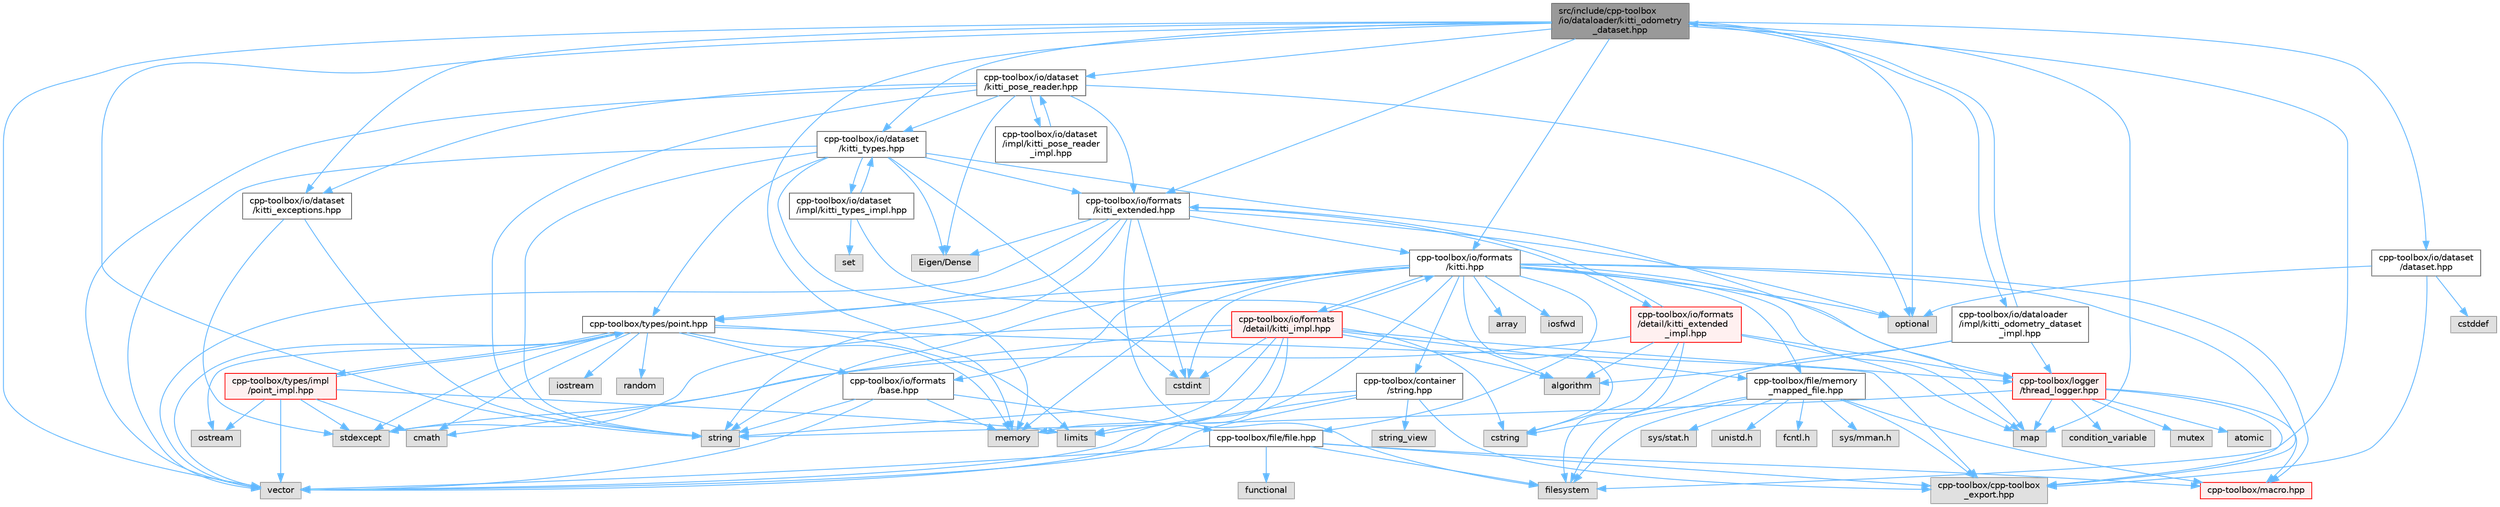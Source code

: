 digraph "src/include/cpp-toolbox/io/dataloader/kitti_odometry_dataset.hpp"
{
 // LATEX_PDF_SIZE
  bgcolor="transparent";
  edge [fontname=Helvetica,fontsize=10,labelfontname=Helvetica,labelfontsize=10];
  node [fontname=Helvetica,fontsize=10,shape=box,height=0.2,width=0.4];
  Node1 [id="Node000001",label="src/include/cpp-toolbox\l/io/dataloader/kitti_odometry\l_dataset.hpp",height=0.2,width=0.4,color="gray40", fillcolor="grey60", style="filled", fontcolor="black",tooltip=" "];
  Node1 -> Node2 [id="edge1_Node000001_Node000002",color="steelblue1",style="solid",tooltip=" "];
  Node2 [id="Node000002",label="cpp-toolbox/io/dataset\l/dataset.hpp",height=0.2,width=0.4,color="grey40", fillcolor="white", style="filled",URL="$dataset_8hpp.html",tooltip=" "];
  Node2 -> Node3 [id="edge2_Node000002_Node000003",color="steelblue1",style="solid",tooltip=" "];
  Node3 [id="Node000003",label="cstddef",height=0.2,width=0.4,color="grey60", fillcolor="#E0E0E0", style="filled",tooltip=" "];
  Node2 -> Node4 [id="edge3_Node000002_Node000004",color="steelblue1",style="solid",tooltip=" "];
  Node4 [id="Node000004",label="optional",height=0.2,width=0.4,color="grey60", fillcolor="#E0E0E0", style="filled",tooltip=" "];
  Node2 -> Node5 [id="edge4_Node000002_Node000005",color="steelblue1",style="solid",tooltip=" "];
  Node5 [id="Node000005",label="cpp-toolbox/cpp-toolbox\l_export.hpp",height=0.2,width=0.4,color="grey60", fillcolor="#E0E0E0", style="filled",tooltip=" "];
  Node1 -> Node6 [id="edge5_Node000001_Node000006",color="steelblue1",style="solid",tooltip=" "];
  Node6 [id="Node000006",label="cpp-toolbox/io/dataset\l/kitti_types.hpp",height=0.2,width=0.4,color="grey40", fillcolor="white", style="filled",URL="$kitti__types_8hpp.html",tooltip=" "];
  Node6 -> Node7 [id="edge6_Node000006_Node000007",color="steelblue1",style="solid",tooltip=" "];
  Node7 [id="Node000007",label="cpp-toolbox/types/point.hpp",height=0.2,width=0.4,color="grey40", fillcolor="white", style="filled",URL="$point_8hpp.html",tooltip=" "];
  Node7 -> Node8 [id="edge7_Node000007_Node000008",color="steelblue1",style="solid",tooltip=" "];
  Node8 [id="Node000008",label="cmath",height=0.2,width=0.4,color="grey60", fillcolor="#E0E0E0", style="filled",tooltip=" "];
  Node7 -> Node9 [id="edge8_Node000007_Node000009",color="steelblue1",style="solid",tooltip=" "];
  Node9 [id="Node000009",label="iostream",height=0.2,width=0.4,color="grey60", fillcolor="#E0E0E0", style="filled",tooltip=" "];
  Node7 -> Node10 [id="edge9_Node000007_Node000010",color="steelblue1",style="solid",tooltip=" "];
  Node10 [id="Node000010",label="limits",height=0.2,width=0.4,color="grey60", fillcolor="#E0E0E0", style="filled",tooltip=" "];
  Node7 -> Node11 [id="edge10_Node000007_Node000011",color="steelblue1",style="solid",tooltip=" "];
  Node11 [id="Node000011",label="memory",height=0.2,width=0.4,color="grey60", fillcolor="#E0E0E0", style="filled",tooltip=" "];
  Node7 -> Node12 [id="edge11_Node000007_Node000012",color="steelblue1",style="solid",tooltip=" "];
  Node12 [id="Node000012",label="ostream",height=0.2,width=0.4,color="grey60", fillcolor="#E0E0E0", style="filled",tooltip=" "];
  Node7 -> Node13 [id="edge12_Node000007_Node000013",color="steelblue1",style="solid",tooltip=" "];
  Node13 [id="Node000013",label="random",height=0.2,width=0.4,color="grey60", fillcolor="#E0E0E0", style="filled",tooltip=" "];
  Node7 -> Node14 [id="edge13_Node000007_Node000014",color="steelblue1",style="solid",tooltip=" "];
  Node14 [id="Node000014",label="stdexcept",height=0.2,width=0.4,color="grey60", fillcolor="#E0E0E0", style="filled",tooltip=" "];
  Node7 -> Node15 [id="edge14_Node000007_Node000015",color="steelblue1",style="solid",tooltip=" "];
  Node15 [id="Node000015",label="vector",height=0.2,width=0.4,color="grey60", fillcolor="#E0E0E0", style="filled",tooltip=" "];
  Node7 -> Node5 [id="edge15_Node000007_Node000005",color="steelblue1",style="solid",tooltip=" "];
  Node7 -> Node16 [id="edge16_Node000007_Node000016",color="steelblue1",style="solid",tooltip=" "];
  Node16 [id="Node000016",label="cpp-toolbox/io/formats\l/base.hpp",height=0.2,width=0.4,color="grey40", fillcolor="white", style="filled",URL="$io_2formats_2base_8hpp.html",tooltip=" "];
  Node16 -> Node11 [id="edge17_Node000016_Node000011",color="steelblue1",style="solid",tooltip=" "];
  Node16 -> Node17 [id="edge18_Node000016_Node000017",color="steelblue1",style="solid",tooltip=" "];
  Node17 [id="Node000017",label="string",height=0.2,width=0.4,color="grey60", fillcolor="#E0E0E0", style="filled",tooltip=" "];
  Node16 -> Node15 [id="edge19_Node000016_Node000015",color="steelblue1",style="solid",tooltip=" "];
  Node16 -> Node18 [id="edge20_Node000016_Node000018",color="steelblue1",style="solid",tooltip=" "];
  Node18 [id="Node000018",label="cpp-toolbox/file/file.hpp",height=0.2,width=0.4,color="grey40", fillcolor="white", style="filled",URL="$file_8hpp.html",tooltip=" "];
  Node18 -> Node19 [id="edge21_Node000018_Node000019",color="steelblue1",style="solid",tooltip=" "];
  Node19 [id="Node000019",label="filesystem",height=0.2,width=0.4,color="grey60", fillcolor="#E0E0E0", style="filled",tooltip=" "];
  Node18 -> Node20 [id="edge22_Node000018_Node000020",color="steelblue1",style="solid",tooltip=" "];
  Node20 [id="Node000020",label="functional",height=0.2,width=0.4,color="grey60", fillcolor="#E0E0E0", style="filled",tooltip=" "];
  Node18 -> Node15 [id="edge23_Node000018_Node000015",color="steelblue1",style="solid",tooltip=" "];
  Node18 -> Node5 [id="edge24_Node000018_Node000005",color="steelblue1",style="solid",tooltip=" "];
  Node18 -> Node21 [id="edge25_Node000018_Node000021",color="steelblue1",style="solid",tooltip=" "];
  Node21 [id="Node000021",label="cpp-toolbox/macro.hpp",height=0.2,width=0.4,color="red", fillcolor="#FFF0F0", style="filled",URL="$macro_8hpp.html",tooltip="通用的编译器、平台、架构检测和实用宏定义 / Common macros for compiler, platform, architecture detection and utility macro..."];
  Node7 -> Node26 [id="edge26_Node000007_Node000026",color="steelblue1",style="solid",tooltip=" "];
  Node26 [id="Node000026",label="cpp-toolbox/types/impl\l/point_impl.hpp",height=0.2,width=0.4,color="red", fillcolor="#FFF0F0", style="filled",URL="$point__impl_8hpp.html",tooltip=" "];
  Node26 -> Node8 [id="edge27_Node000026_Node000008",color="steelblue1",style="solid",tooltip=" "];
  Node26 -> Node10 [id="edge28_Node000026_Node000010",color="steelblue1",style="solid",tooltip=" "];
  Node26 -> Node12 [id="edge29_Node000026_Node000012",color="steelblue1",style="solid",tooltip=" "];
  Node26 -> Node14 [id="edge30_Node000026_Node000014",color="steelblue1",style="solid",tooltip=" "];
  Node26 -> Node15 [id="edge31_Node000026_Node000015",color="steelblue1",style="solid",tooltip=" "];
  Node26 -> Node7 [id="edge32_Node000026_Node000007",color="steelblue1",style="solid",tooltip=" "];
  Node6 -> Node29 [id="edge33_Node000006_Node000029",color="steelblue1",style="solid",tooltip=" "];
  Node29 [id="Node000029",label="cpp-toolbox/io/formats\l/kitti_extended.hpp",height=0.2,width=0.4,color="grey40", fillcolor="white", style="filled",URL="$kitti__extended_8hpp.html",tooltip=" "];
  Node29 -> Node30 [id="edge34_Node000029_Node000030",color="steelblue1",style="solid",tooltip=" "];
  Node30 [id="Node000030",label="cpp-toolbox/io/formats\l/kitti.hpp",height=0.2,width=0.4,color="grey40", fillcolor="white", style="filled",URL="$kitti_8hpp.html",tooltip=" "];
  Node30 -> Node31 [id="edge35_Node000030_Node000031",color="steelblue1",style="solid",tooltip=" "];
  Node31 [id="Node000031",label="array",height=0.2,width=0.4,color="grey60", fillcolor="#E0E0E0", style="filled",tooltip=" "];
  Node30 -> Node32 [id="edge36_Node000030_Node000032",color="steelblue1",style="solid",tooltip=" "];
  Node32 [id="Node000032",label="cstdint",height=0.2,width=0.4,color="grey60", fillcolor="#E0E0E0", style="filled",tooltip=" "];
  Node30 -> Node33 [id="edge37_Node000030_Node000033",color="steelblue1",style="solid",tooltip=" "];
  Node33 [id="Node000033",label="cstring",height=0.2,width=0.4,color="grey60", fillcolor="#E0E0E0", style="filled",tooltip=" "];
  Node30 -> Node34 [id="edge38_Node000030_Node000034",color="steelblue1",style="solid",tooltip=" "];
  Node34 [id="Node000034",label="iosfwd",height=0.2,width=0.4,color="grey60", fillcolor="#E0E0E0", style="filled",tooltip=" "];
  Node30 -> Node35 [id="edge39_Node000030_Node000035",color="steelblue1",style="solid",tooltip=" "];
  Node35 [id="Node000035",label="map",height=0.2,width=0.4,color="grey60", fillcolor="#E0E0E0", style="filled",tooltip=" "];
  Node30 -> Node11 [id="edge40_Node000030_Node000011",color="steelblue1",style="solid",tooltip=" "];
  Node30 -> Node4 [id="edge41_Node000030_Node000004",color="steelblue1",style="solid",tooltip=" "];
  Node30 -> Node17 [id="edge42_Node000030_Node000017",color="steelblue1",style="solid",tooltip=" "];
  Node30 -> Node15 [id="edge43_Node000030_Node000015",color="steelblue1",style="solid",tooltip=" "];
  Node30 -> Node36 [id="edge44_Node000030_Node000036",color="steelblue1",style="solid",tooltip=" "];
  Node36 [id="Node000036",label="cpp-toolbox/container\l/string.hpp",height=0.2,width=0.4,color="grey40", fillcolor="white", style="filled",URL="$string_8hpp.html",tooltip=" "];
  Node36 -> Node10 [id="edge45_Node000036_Node000010",color="steelblue1",style="solid",tooltip=" "];
  Node36 -> Node17 [id="edge46_Node000036_Node000017",color="steelblue1",style="solid",tooltip=" "];
  Node36 -> Node37 [id="edge47_Node000036_Node000037",color="steelblue1",style="solid",tooltip=" "];
  Node37 [id="Node000037",label="string_view",height=0.2,width=0.4,color="grey60", fillcolor="#E0E0E0", style="filled",tooltip=" "];
  Node36 -> Node15 [id="edge48_Node000036_Node000015",color="steelblue1",style="solid",tooltip=" "];
  Node36 -> Node5 [id="edge49_Node000036_Node000005",color="steelblue1",style="solid",tooltip=" "];
  Node30 -> Node5 [id="edge50_Node000030_Node000005",color="steelblue1",style="solid",tooltip=" "];
  Node30 -> Node18 [id="edge51_Node000030_Node000018",color="steelblue1",style="solid",tooltip=" "];
  Node30 -> Node38 [id="edge52_Node000030_Node000038",color="steelblue1",style="solid",tooltip=" "];
  Node38 [id="Node000038",label="cpp-toolbox/file/memory\l_mapped_file.hpp",height=0.2,width=0.4,color="grey40", fillcolor="white", style="filled",URL="$memory__mapped__file_8hpp.html",tooltip=" "];
  Node38 -> Node33 [id="edge53_Node000038_Node000033",color="steelblue1",style="solid",tooltip=" "];
  Node38 -> Node19 [id="edge54_Node000038_Node000019",color="steelblue1",style="solid",tooltip=" "];
  Node38 -> Node5 [id="edge55_Node000038_Node000005",color="steelblue1",style="solid",tooltip=" "];
  Node38 -> Node21 [id="edge56_Node000038_Node000021",color="steelblue1",style="solid",tooltip=" "];
  Node38 -> Node39 [id="edge57_Node000038_Node000039",color="steelblue1",style="solid",tooltip=" "];
  Node39 [id="Node000039",label="fcntl.h",height=0.2,width=0.4,color="grey60", fillcolor="#E0E0E0", style="filled",tooltip=" "];
  Node38 -> Node40 [id="edge58_Node000038_Node000040",color="steelblue1",style="solid",tooltip=" "];
  Node40 [id="Node000040",label="sys/mman.h",height=0.2,width=0.4,color="grey60", fillcolor="#E0E0E0", style="filled",tooltip=" "];
  Node38 -> Node41 [id="edge59_Node000038_Node000041",color="steelblue1",style="solid",tooltip=" "];
  Node41 [id="Node000041",label="sys/stat.h",height=0.2,width=0.4,color="grey60", fillcolor="#E0E0E0", style="filled",tooltip=" "];
  Node38 -> Node42 [id="edge60_Node000038_Node000042",color="steelblue1",style="solid",tooltip=" "];
  Node42 [id="Node000042",label="unistd.h",height=0.2,width=0.4,color="grey60", fillcolor="#E0E0E0", style="filled",tooltip=" "];
  Node30 -> Node16 [id="edge61_Node000030_Node000016",color="steelblue1",style="solid",tooltip=" "];
  Node30 -> Node43 [id="edge62_Node000030_Node000043",color="steelblue1",style="solid",tooltip=" "];
  Node43 [id="Node000043",label="cpp-toolbox/logger\l/thread_logger.hpp",height=0.2,width=0.4,color="red", fillcolor="#FFF0F0", style="filled",URL="$thread__logger_8hpp.html",tooltip=" "];
  Node43 -> Node44 [id="edge63_Node000043_Node000044",color="steelblue1",style="solid",tooltip=" "];
  Node44 [id="Node000044",label="atomic",height=0.2,width=0.4,color="grey60", fillcolor="#E0E0E0", style="filled",tooltip=" "];
  Node43 -> Node45 [id="edge64_Node000043_Node000045",color="steelblue1",style="solid",tooltip=" "];
  Node45 [id="Node000045",label="condition_variable",height=0.2,width=0.4,color="grey60", fillcolor="#E0E0E0", style="filled",tooltip=" "];
  Node43 -> Node35 [id="edge65_Node000043_Node000035",color="steelblue1",style="solid",tooltip=" "];
  Node43 -> Node46 [id="edge66_Node000043_Node000046",color="steelblue1",style="solid",tooltip=" "];
  Node46 [id="Node000046",label="mutex",height=0.2,width=0.4,color="grey60", fillcolor="#E0E0E0", style="filled",tooltip=" "];
  Node43 -> Node17 [id="edge67_Node000043_Node000017",color="steelblue1",style="solid",tooltip=" "];
  Node43 -> Node5 [id="edge68_Node000043_Node000005",color="steelblue1",style="solid",tooltip=" "];
  Node43 -> Node21 [id="edge69_Node000043_Node000021",color="steelblue1",style="solid",tooltip=" "];
  Node30 -> Node21 [id="edge70_Node000030_Node000021",color="steelblue1",style="solid",tooltip=" "];
  Node30 -> Node7 [id="edge71_Node000030_Node000007",color="steelblue1",style="solid",tooltip=" "];
  Node30 -> Node56 [id="edge72_Node000030_Node000056",color="steelblue1",style="solid",tooltip=" "];
  Node56 [id="Node000056",label="cpp-toolbox/io/formats\l/detail/kitti_impl.hpp",height=0.2,width=0.4,color="red", fillcolor="#FFF0F0", style="filled",URL="$kitti__impl_8hpp.html",tooltip="此文件包含 kitti_format_t 的模板实现/This file contains the template implementations for kitti_format_t"];
  Node56 -> Node30 [id="edge73_Node000056_Node000030",color="steelblue1",style="solid",tooltip=" "];
  Node56 -> Node57 [id="edge74_Node000056_Node000057",color="steelblue1",style="solid",tooltip=" "];
  Node57 [id="Node000057",label="algorithm",height=0.2,width=0.4,color="grey60", fillcolor="#E0E0E0", style="filled",tooltip=" "];
  Node56 -> Node8 [id="edge75_Node000056_Node000008",color="steelblue1",style="solid",tooltip=" "];
  Node56 -> Node32 [id="edge76_Node000056_Node000032",color="steelblue1",style="solid",tooltip=" "];
  Node56 -> Node33 [id="edge77_Node000056_Node000033",color="steelblue1",style="solid",tooltip=" "];
  Node56 -> Node10 [id="edge78_Node000056_Node000010",color="steelblue1",style="solid",tooltip=" "];
  Node56 -> Node11 [id="edge79_Node000056_Node000011",color="steelblue1",style="solid",tooltip=" "];
  Node56 -> Node14 [id="edge80_Node000056_Node000014",color="steelblue1",style="solid",tooltip=" "];
  Node56 -> Node15 [id="edge81_Node000056_Node000015",color="steelblue1",style="solid",tooltip=" "];
  Node56 -> Node38 [id="edge82_Node000056_Node000038",color="steelblue1",style="solid",tooltip=" "];
  Node56 -> Node43 [id="edge83_Node000056_Node000043",color="steelblue1",style="solid",tooltip=" "];
  Node29 -> Node7 [id="edge84_Node000029_Node000007",color="steelblue1",style="solid",tooltip=" "];
  Node29 -> Node60 [id="edge85_Node000029_Node000060",color="steelblue1",style="solid",tooltip=" "];
  Node60 [id="Node000060",label="Eigen/Dense",height=0.2,width=0.4,color="grey60", fillcolor="#E0E0E0", style="filled",tooltip=" "];
  Node29 -> Node19 [id="edge86_Node000029_Node000019",color="steelblue1",style="solid",tooltip=" "];
  Node29 -> Node17 [id="edge87_Node000029_Node000017",color="steelblue1",style="solid",tooltip=" "];
  Node29 -> Node15 [id="edge88_Node000029_Node000015",color="steelblue1",style="solid",tooltip=" "];
  Node29 -> Node32 [id="edge89_Node000029_Node000032",color="steelblue1",style="solid",tooltip=" "];
  Node29 -> Node4 [id="edge90_Node000029_Node000004",color="steelblue1",style="solid",tooltip=" "];
  Node29 -> Node61 [id="edge91_Node000029_Node000061",color="steelblue1",style="solid",tooltip=" "];
  Node61 [id="Node000061",label="cpp-toolbox/io/formats\l/detail/kitti_extended\l_impl.hpp",height=0.2,width=0.4,color="red", fillcolor="#FFF0F0", style="filled",URL="$kitti__extended__impl_8hpp.html",tooltip=" "];
  Node61 -> Node29 [id="edge92_Node000061_Node000029",color="steelblue1",style="solid",tooltip=" "];
  Node61 -> Node43 [id="edge93_Node000061_Node000043",color="steelblue1",style="solid",tooltip=" "];
  Node61 -> Node57 [id="edge94_Node000061_Node000057",color="steelblue1",style="solid",tooltip=" "];
  Node61 -> Node19 [id="edge95_Node000061_Node000019",color="steelblue1",style="solid",tooltip=" "];
  Node61 -> Node33 [id="edge96_Node000061_Node000033",color="steelblue1",style="solid",tooltip=" "];
  Node61 -> Node14 [id="edge97_Node000061_Node000014",color="steelblue1",style="solid",tooltip=" "];
  Node61 -> Node35 [id="edge98_Node000061_Node000035",color="steelblue1",style="solid",tooltip=" "];
  Node6 -> Node60 [id="edge99_Node000006_Node000060",color="steelblue1",style="solid",tooltip=" "];
  Node6 -> Node11 [id="edge100_Node000006_Node000011",color="steelblue1",style="solid",tooltip=" "];
  Node6 -> Node17 [id="edge101_Node000006_Node000017",color="steelblue1",style="solid",tooltip=" "];
  Node6 -> Node15 [id="edge102_Node000006_Node000015",color="steelblue1",style="solid",tooltip=" "];
  Node6 -> Node32 [id="edge103_Node000006_Node000032",color="steelblue1",style="solid",tooltip=" "];
  Node6 -> Node35 [id="edge104_Node000006_Node000035",color="steelblue1",style="solid",tooltip=" "];
  Node6 -> Node62 [id="edge105_Node000006_Node000062",color="steelblue1",style="solid",tooltip=" "];
  Node62 [id="Node000062",label="cpp-toolbox/io/dataset\l/impl/kitti_types_impl.hpp",height=0.2,width=0.4,color="grey40", fillcolor="white", style="filled",URL="$kitti__types__impl_8hpp.html",tooltip=" "];
  Node62 -> Node6 [id="edge106_Node000062_Node000006",color="steelblue1",style="solid",tooltip=" "];
  Node62 -> Node57 [id="edge107_Node000062_Node000057",color="steelblue1",style="solid",tooltip=" "];
  Node62 -> Node63 [id="edge108_Node000062_Node000063",color="steelblue1",style="solid",tooltip=" "];
  Node63 [id="Node000063",label="set",height=0.2,width=0.4,color="grey60", fillcolor="#E0E0E0", style="filled",tooltip=" "];
  Node1 -> Node64 [id="edge109_Node000001_Node000064",color="steelblue1",style="solid",tooltip=" "];
  Node64 [id="Node000064",label="cpp-toolbox/io/dataset\l/kitti_pose_reader.hpp",height=0.2,width=0.4,color="grey40", fillcolor="white", style="filled",URL="$kitti__pose__reader_8hpp.html",tooltip=" "];
  Node64 -> Node6 [id="edge110_Node000064_Node000006",color="steelblue1",style="solid",tooltip=" "];
  Node64 -> Node65 [id="edge111_Node000064_Node000065",color="steelblue1",style="solid",tooltip=" "];
  Node65 [id="Node000065",label="cpp-toolbox/io/dataset\l/kitti_exceptions.hpp",height=0.2,width=0.4,color="grey40", fillcolor="white", style="filled",URL="$kitti__exceptions_8hpp.html",tooltip=" "];
  Node65 -> Node14 [id="edge112_Node000065_Node000014",color="steelblue1",style="solid",tooltip=" "];
  Node65 -> Node17 [id="edge113_Node000065_Node000017",color="steelblue1",style="solid",tooltip=" "];
  Node64 -> Node29 [id="edge114_Node000064_Node000029",color="steelblue1",style="solid",tooltip=" "];
  Node64 -> Node60 [id="edge115_Node000064_Node000060",color="steelblue1",style="solid",tooltip=" "];
  Node64 -> Node17 [id="edge116_Node000064_Node000017",color="steelblue1",style="solid",tooltip=" "];
  Node64 -> Node15 [id="edge117_Node000064_Node000015",color="steelblue1",style="solid",tooltip=" "];
  Node64 -> Node4 [id="edge118_Node000064_Node000004",color="steelblue1",style="solid",tooltip=" "];
  Node64 -> Node66 [id="edge119_Node000064_Node000066",color="steelblue1",style="solid",tooltip=" "];
  Node66 [id="Node000066",label="cpp-toolbox/io/dataset\l/impl/kitti_pose_reader\l_impl.hpp",height=0.2,width=0.4,color="grey40", fillcolor="white", style="filled",URL="$kitti__pose__reader__impl_8hpp.html",tooltip=" "];
  Node66 -> Node64 [id="edge120_Node000066_Node000064",color="steelblue1",style="solid",tooltip=" "];
  Node1 -> Node65 [id="edge121_Node000001_Node000065",color="steelblue1",style="solid",tooltip=" "];
  Node1 -> Node30 [id="edge122_Node000001_Node000030",color="steelblue1",style="solid",tooltip=" "];
  Node1 -> Node29 [id="edge123_Node000001_Node000029",color="steelblue1",style="solid",tooltip=" "];
  Node1 -> Node11 [id="edge124_Node000001_Node000011",color="steelblue1",style="solid",tooltip=" "];
  Node1 -> Node17 [id="edge125_Node000001_Node000017",color="steelblue1",style="solid",tooltip=" "];
  Node1 -> Node15 [id="edge126_Node000001_Node000015",color="steelblue1",style="solid",tooltip=" "];
  Node1 -> Node35 [id="edge127_Node000001_Node000035",color="steelblue1",style="solid",tooltip=" "];
  Node1 -> Node4 [id="edge128_Node000001_Node000004",color="steelblue1",style="solid",tooltip=" "];
  Node1 -> Node19 [id="edge129_Node000001_Node000019",color="steelblue1",style="solid",tooltip=" "];
  Node1 -> Node67 [id="edge130_Node000001_Node000067",color="steelblue1",style="solid",tooltip=" "];
  Node67 [id="Node000067",label="cpp-toolbox/io/dataloader\l/impl/kitti_odometry_dataset\l_impl.hpp",height=0.2,width=0.4,color="grey40", fillcolor="white", style="filled",URL="$kitti__odometry__dataset__impl_8hpp.html",tooltip=" "];
  Node67 -> Node1 [id="edge131_Node000067_Node000001",color="steelblue1",style="solid",tooltip=" "];
  Node67 -> Node43 [id="edge132_Node000067_Node000043",color="steelblue1",style="solid",tooltip=" "];
  Node67 -> Node19 [id="edge133_Node000067_Node000019",color="steelblue1",style="solid",tooltip=" "];
  Node67 -> Node57 [id="edge134_Node000067_Node000057",color="steelblue1",style="solid",tooltip=" "];
}
